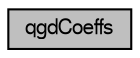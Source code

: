 digraph G
{
  bgcolor="transparent";
  edge [fontname="FreeSans",fontsize="10",labelfontname="FreeSans",labelfontsize="10"];
  node [fontname="FreeSans",fontsize="10",shape=record];
  rankdir=LR;
  Node1 [label="qgdCoeffs",height=0.2,width=0.4,color="black", fillcolor="grey75", style="filled" fontcolor="black"];
}
